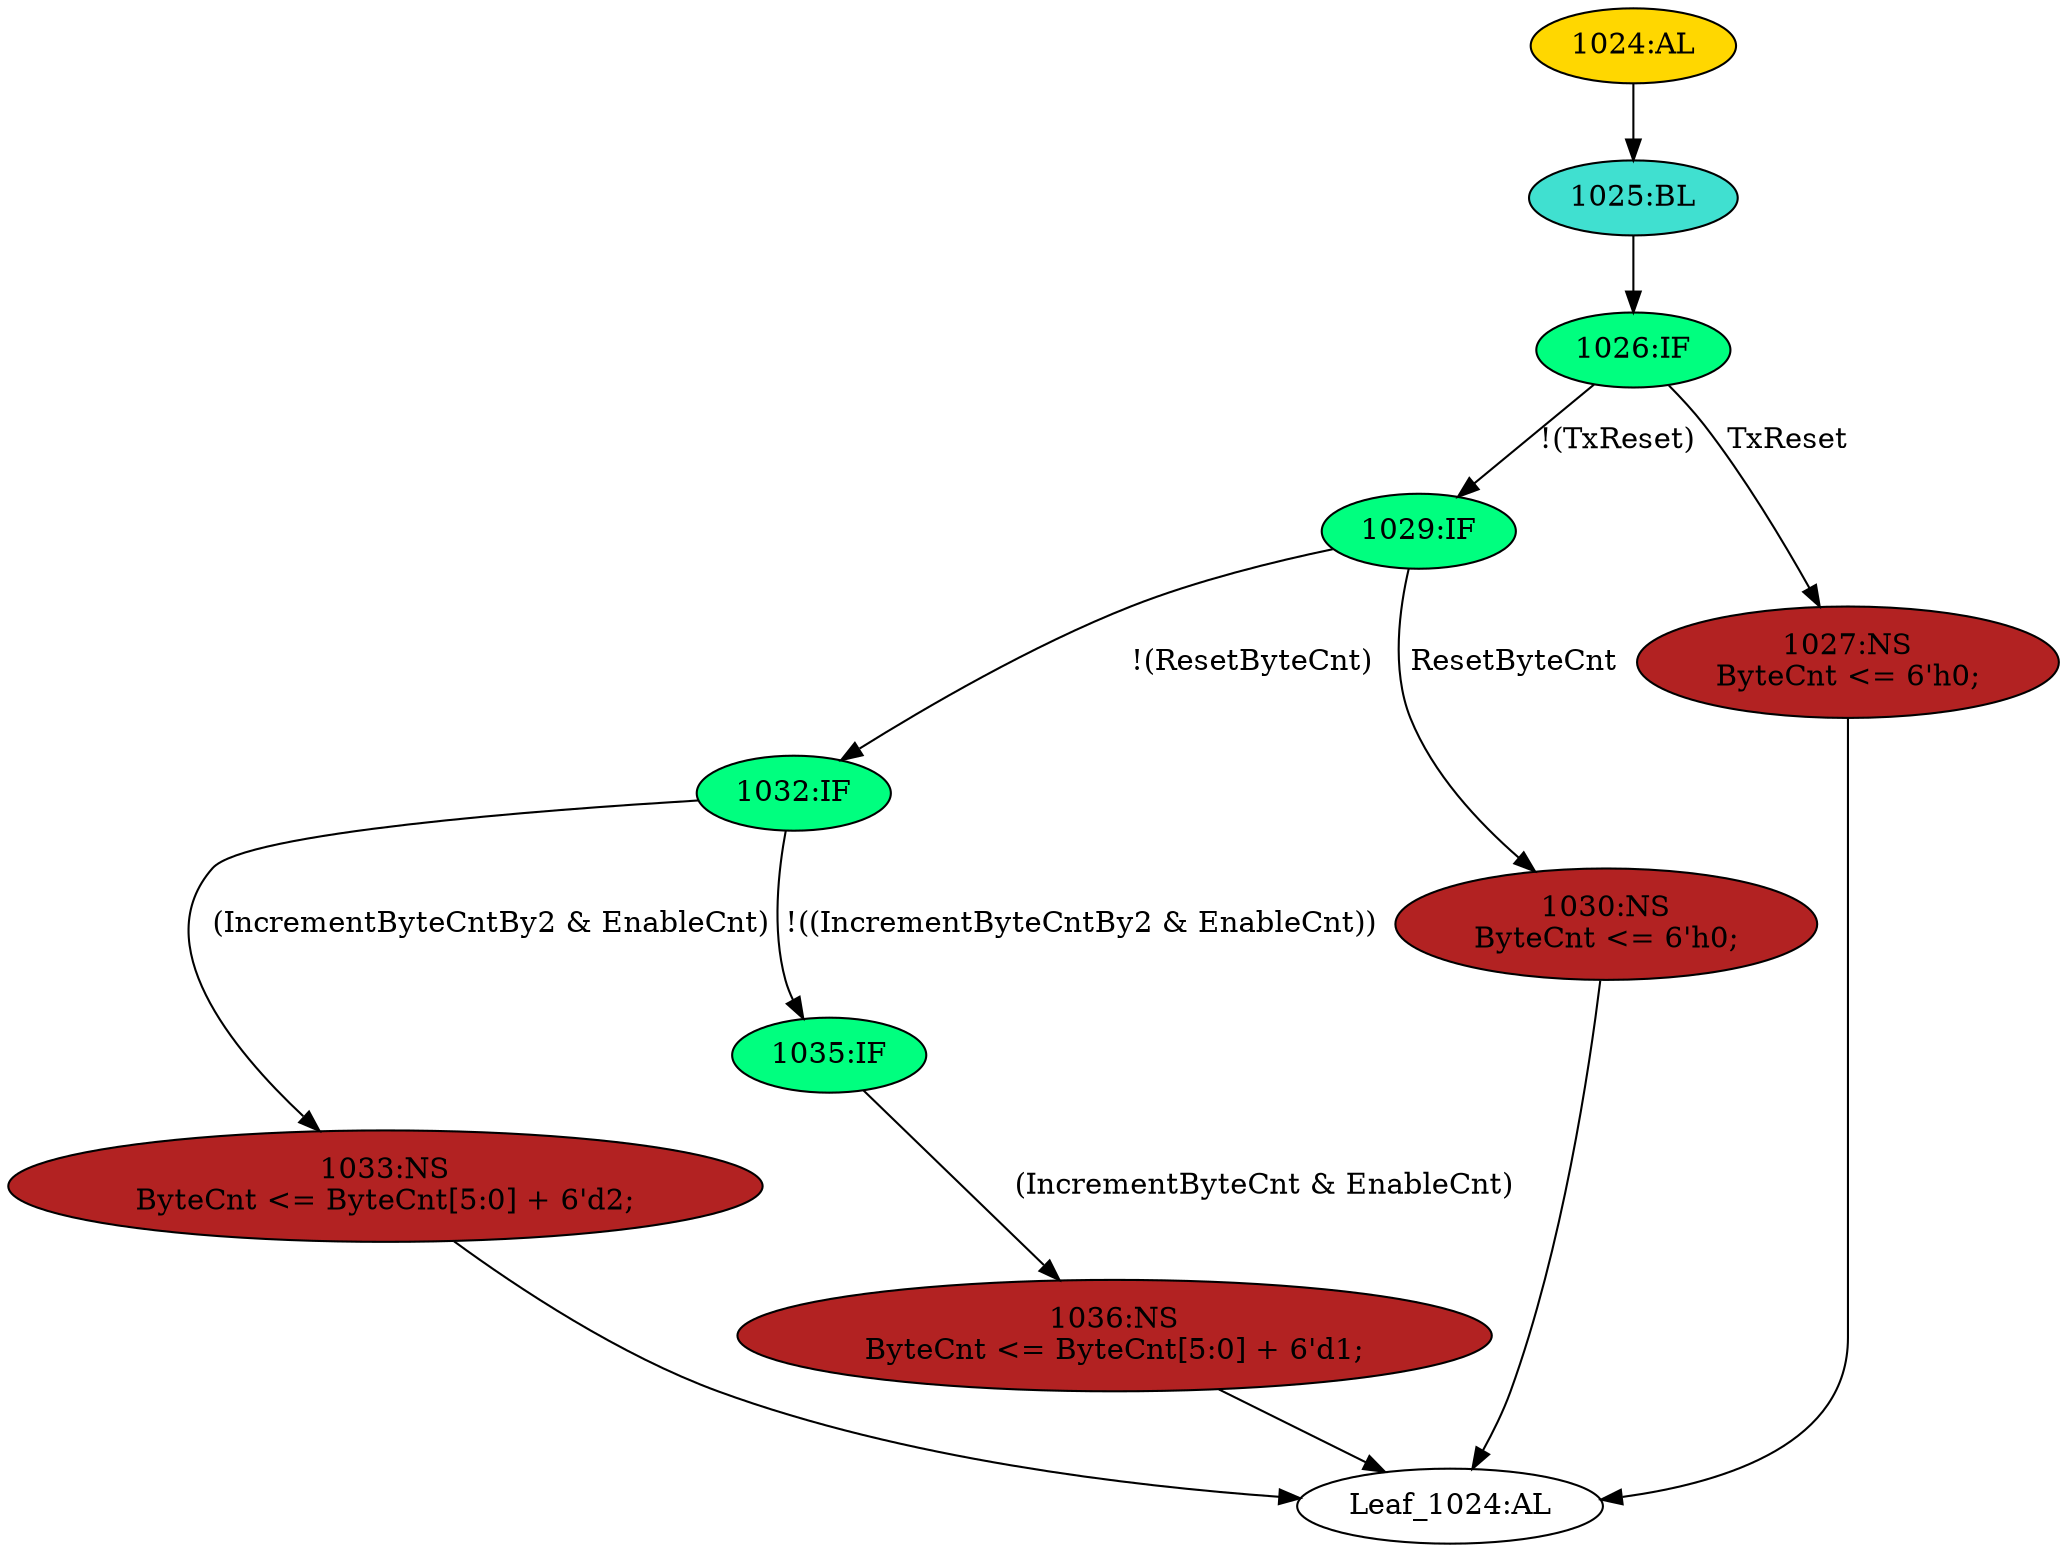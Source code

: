 strict digraph "" {
	node [label="\N"];
	"Leaf_1024:AL"	 [def_var="['ByteCnt']",
		label="Leaf_1024:AL"];
	"1032:IF"	 [ast="<pyverilog.vparser.ast.IfStatement object at 0x7f37fb677990>",
		fillcolor=springgreen,
		label="1032:IF",
		statements="[]",
		style=filled,
		typ=IfStatement];
	"1033:NS"	 [ast="<pyverilog.vparser.ast.NonblockingSubstitution object at 0x7f37fb677d90>",
		fillcolor=firebrick,
		label="1033:NS
ByteCnt <= ByteCnt[5:0] + 6'd2;",
		statements="[<pyverilog.vparser.ast.NonblockingSubstitution object at 0x7f37fb677d90>]",
		style=filled,
		typ=NonblockingSubstitution];
	"1032:IF" -> "1033:NS"	 [cond="['IncrementByteCntBy2', 'EnableCnt']",
		label="(IncrementByteCntBy2 & EnableCnt)",
		lineno=1032];
	"1035:IF"	 [ast="<pyverilog.vparser.ast.IfStatement object at 0x7f37fb6779d0>",
		fillcolor=springgreen,
		label="1035:IF",
		statements="[]",
		style=filled,
		typ=IfStatement];
	"1032:IF" -> "1035:IF"	 [cond="['IncrementByteCntBy2', 'EnableCnt']",
		label="!((IncrementByteCntBy2 & EnableCnt))",
		lineno=1032];
	"1025:BL"	 [ast="<pyverilog.vparser.ast.Block object at 0x7f37fb67a150>",
		fillcolor=turquoise,
		label="1025:BL",
		statements="[]",
		style=filled,
		typ=Block];
	"1026:IF"	 [ast="<pyverilog.vparser.ast.IfStatement object at 0x7f37fb67a190>",
		fillcolor=springgreen,
		label="1026:IF",
		statements="[]",
		style=filled,
		typ=IfStatement];
	"1025:BL" -> "1026:IF"	 [cond="[]",
		lineno=None];
	"1029:IF"	 [ast="<pyverilog.vparser.ast.IfStatement object at 0x7f37fb67a1d0>",
		fillcolor=springgreen,
		label="1029:IF",
		statements="[]",
		style=filled,
		typ=IfStatement];
	"1029:IF" -> "1032:IF"	 [cond="['ResetByteCnt']",
		label="!(ResetByteCnt)",
		lineno=1029];
	"1030:NS"	 [ast="<pyverilog.vparser.ast.NonblockingSubstitution object at 0x7f37fb67a210>",
		fillcolor=firebrick,
		label="1030:NS
ByteCnt <= 6'h0;",
		statements="[<pyverilog.vparser.ast.NonblockingSubstitution object at 0x7f37fb67a210>]",
		style=filled,
		typ=NonblockingSubstitution];
	"1029:IF" -> "1030:NS"	 [cond="['ResetByteCnt']",
		label=ResetByteCnt,
		lineno=1029];
	"1026:IF" -> "1029:IF"	 [cond="['TxReset']",
		label="!(TxReset)",
		lineno=1026];
	"1027:NS"	 [ast="<pyverilog.vparser.ast.NonblockingSubstitution object at 0x7f37fb67a3d0>",
		fillcolor=firebrick,
		label="1027:NS
ByteCnt <= 6'h0;",
		statements="[<pyverilog.vparser.ast.NonblockingSubstitution object at 0x7f37fb67a3d0>]",
		style=filled,
		typ=NonblockingSubstitution];
	"1026:IF" -> "1027:NS"	 [cond="['TxReset']",
		label=TxReset,
		lineno=1026];
	"1033:NS" -> "Leaf_1024:AL"	 [cond="[]",
		lineno=None];
	"1024:AL"	 [ast="<pyverilog.vparser.ast.Always object at 0x7f37fb67a550>",
		clk_sens=True,
		fillcolor=gold,
		label="1024:AL",
		sens="['MTxClk', 'TxReset']",
		statements="[]",
		style=filled,
		typ=Always,
		use_var="['IncrementByteCnt', 'EnableCnt', 'IncrementByteCntBy2', 'ResetByteCnt', 'ByteCnt', 'TxReset']"];
	"1024:AL" -> "1025:BL"	 [cond="[]",
		lineno=None];
	"1027:NS" -> "Leaf_1024:AL"	 [cond="[]",
		lineno=None];
	"1036:NS"	 [ast="<pyverilog.vparser.ast.NonblockingSubstitution object at 0x7f37fb677a10>",
		fillcolor=firebrick,
		label="1036:NS
ByteCnt <= ByteCnt[5:0] + 6'd1;",
		statements="[<pyverilog.vparser.ast.NonblockingSubstitution object at 0x7f37fb677a10>]",
		style=filled,
		typ=NonblockingSubstitution];
	"1035:IF" -> "1036:NS"	 [cond="['IncrementByteCnt', 'EnableCnt']",
		label="(IncrementByteCnt & EnableCnt)",
		lineno=1035];
	"1036:NS" -> "Leaf_1024:AL"	 [cond="[]",
		lineno=None];
	"1030:NS" -> "Leaf_1024:AL"	 [cond="[]",
		lineno=None];
}
